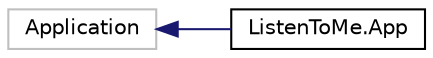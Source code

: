 digraph "Graphical Class Hierarchy"
{
  edge [fontname="Helvetica",fontsize="10",labelfontname="Helvetica",labelfontsize="10"];
  node [fontname="Helvetica",fontsize="10",shape=record];
  rankdir="LR";
  Node18 [label="Application",height=0.2,width=0.4,color="grey75", fillcolor="white", style="filled"];
  Node18 -> Node0 [dir="back",color="midnightblue",fontsize="10",style="solid",fontname="Helvetica"];
  Node0 [label="ListenToMe.App",height=0.2,width=0.4,color="black", fillcolor="white", style="filled",URL="$class_listen_to_me_1_1_app.html",tooltip="contains application specific methods for starting the application. Initializations and state-related..."];
}
